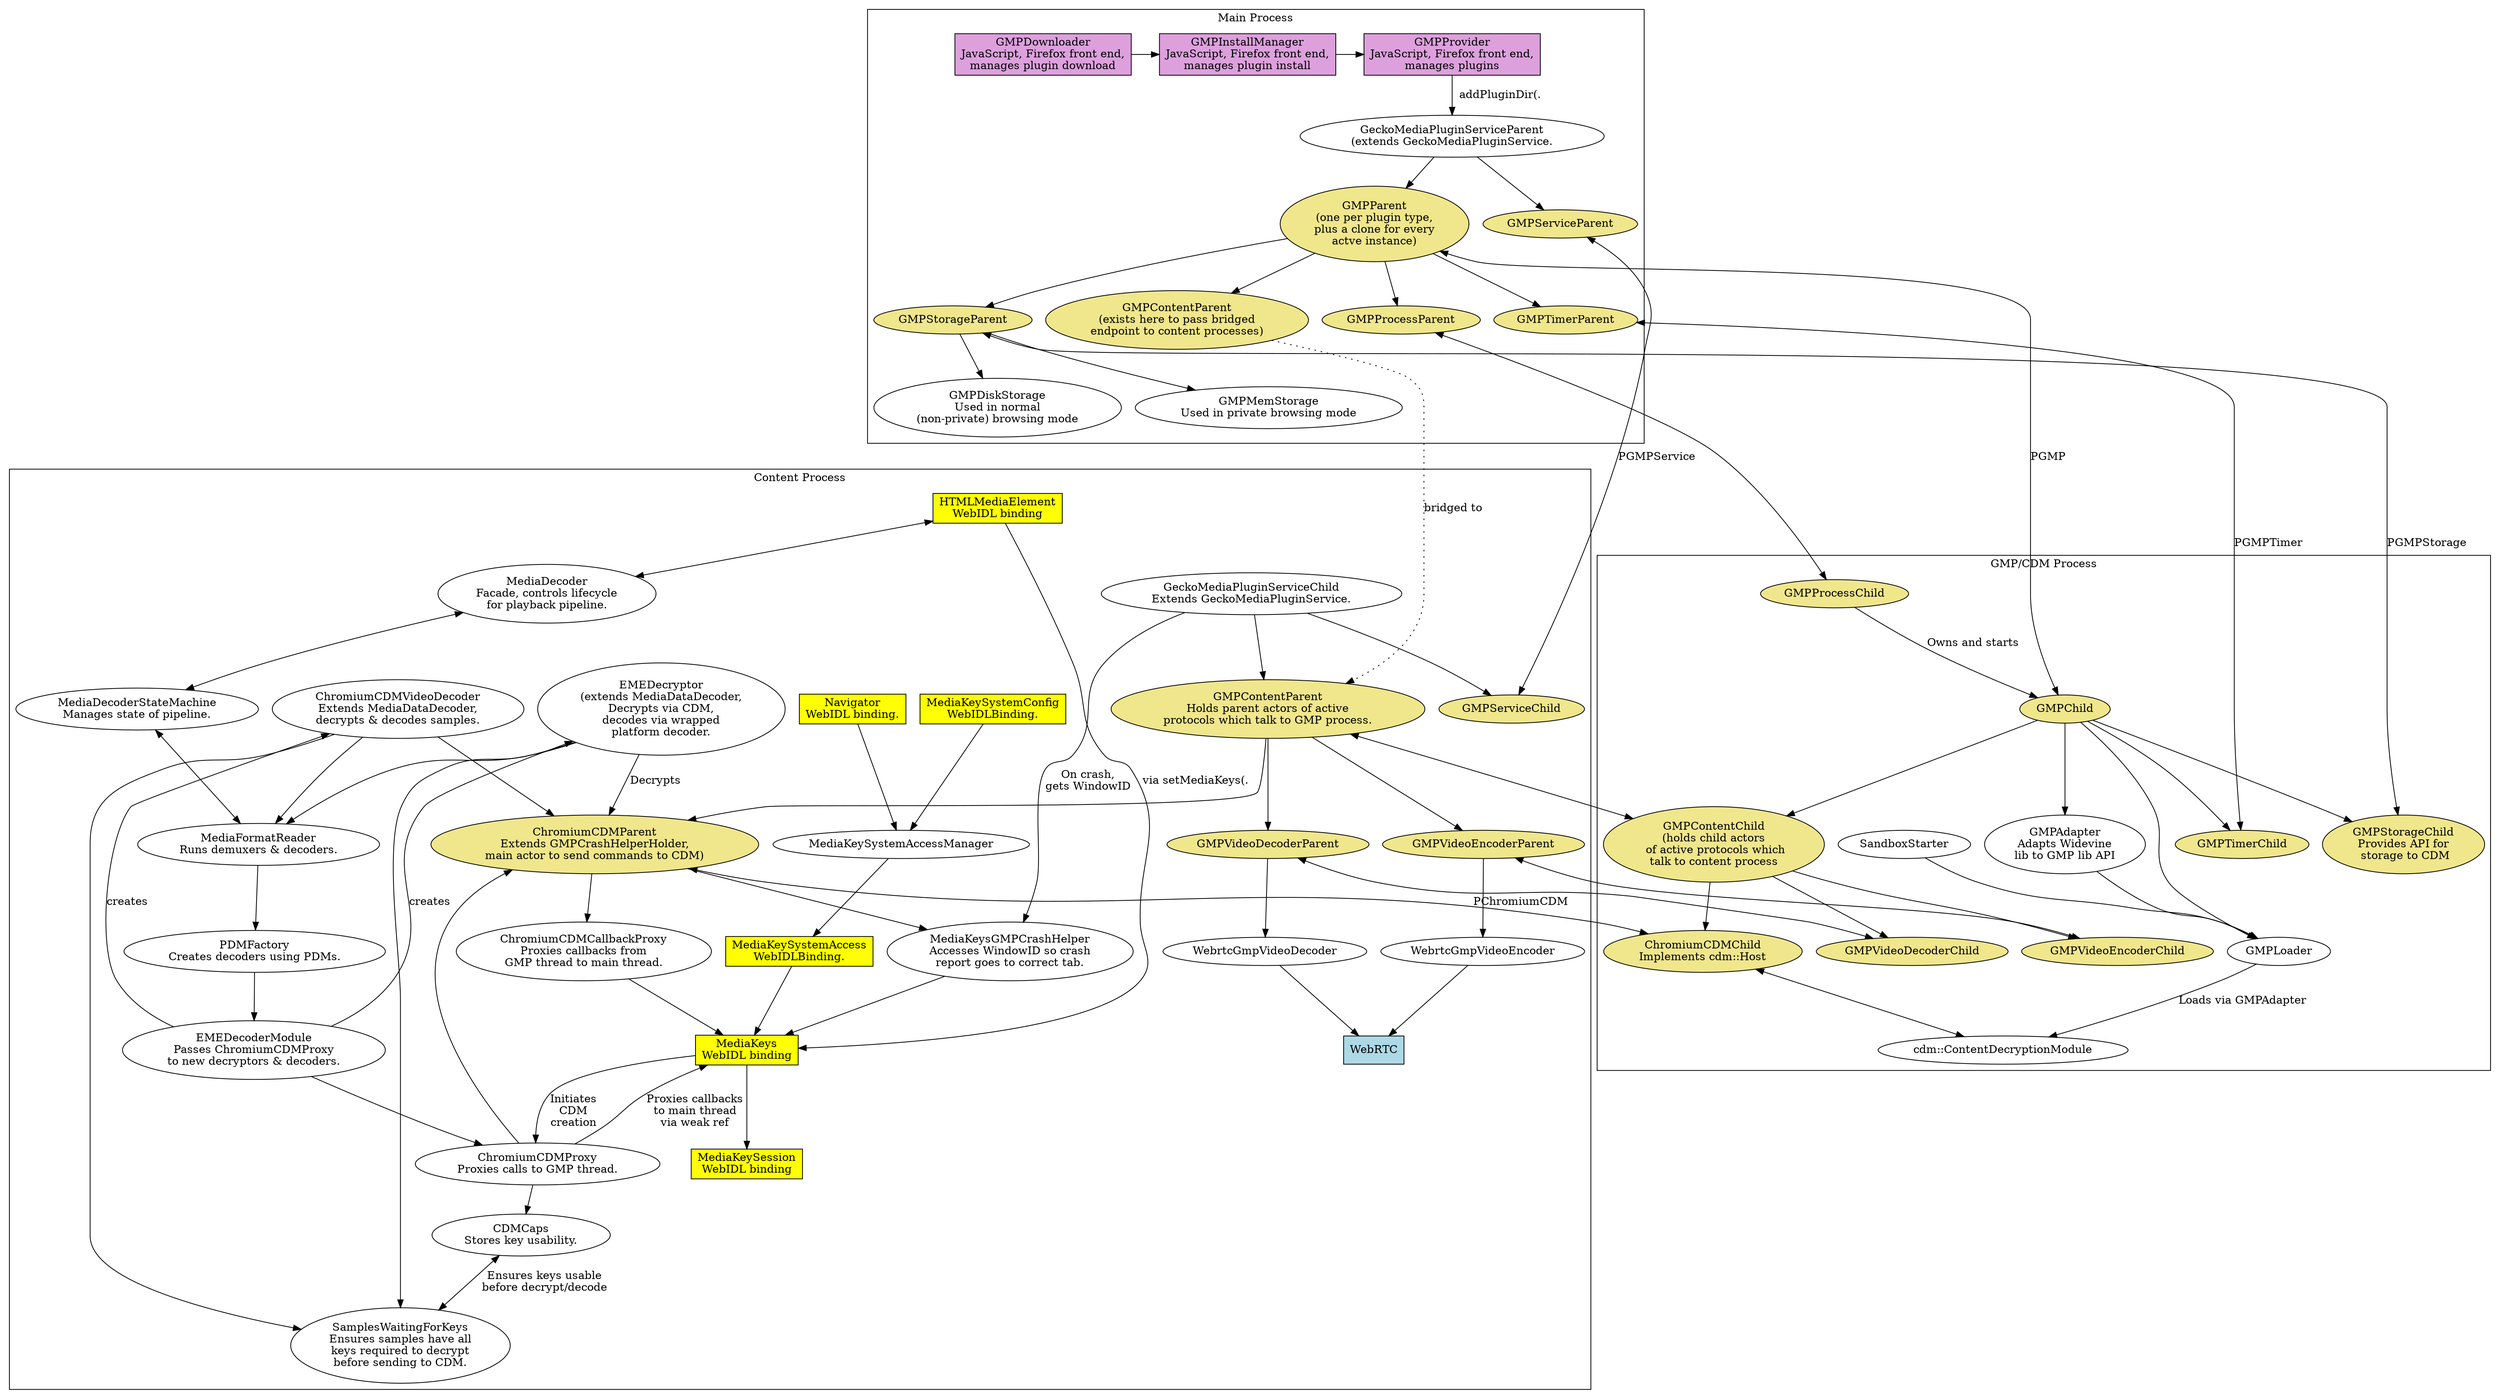 digraph {
    subgraph cluster_main_process {
        label = "Main Process";
        GeckoMediaPluginServiceParent -> GMPParent
        GMPParent -> main_GMPContentParent

        main_GMPContentParent [label="GMPContentParent\n(exists here to pass bridged\nendpoint to content processes)", style=filled, fillcolor=khaki]
        GeckoMediaPluginServiceParent [label="GeckoMediaPluginServiceParent\n(extends GeckoMediaPluginService."]
        GMPServiceParent [style=filled, fillcolor=khaki]
        GMPParent [label="GMPParent\n(one per plugin type,\nplus a clone for every\nactve instance)", style=filled, fillcolor=khaki]
        GMPTimerParent [style=filled, fillcolor=khaki]
        GMPStorageParent [style=filled, fillcolor=khaki]
        GMPProcessParent [style=filled, fillcolor=khaki]

        GeckoMediaPluginServiceParent -> GMPServiceParent
        GMPParent -> GMPStorageParent
        GMPStorageParent [label="GMPStorageParent"]
        GMPParent -> GMPTimerParent
        GMPParent -> GMPProcessParent

        GMPProvider [label="GMPProvider\nJavaScript, Firefox front end,\nmanages plugins", shape=box, style=filled, fillcolor=plum]
        GMPInstallManager [label="GMPInstallManager\nJavaScript, Firefox front end,\nmanages plugin install", shape=box, style=filled, fillcolor=plum]
        GMPDownloader [label="GMPDownloader\nJavaScript, Firefox front end,\nmanages plugin download", shape=box, style=filled, fillcolor=plum]
        GMPProvider -> GeckoMediaPluginServiceParent [label="  addPluginDir(."]
        GMPDownloader -> GMPInstallManager
        GMPInstallManager -> GMPProvider
        {rank=same GMPProvider GMPInstallManager GMPDownloader}

        GMPDiskStorage [label="GMPDiskStorage\nUsed in normal\n(non-private) browsing mode"]
        GMPMemStorage [label="GMPMemStorage\nUsed in private browsing mode"]

        GMPStorageParent -> GMPDiskStorage
        GMPStorageParent -> GMPMemStorage

    }

    main_GMPContentParent -> content_GMPContentParent [style=dotted, label="bridged to"]

    subgraph cluster_gmp_process {
        label = "GMP/CDM Process"

        GMPAdapter [label="GMPAdapter\nAdapts Widevine\nlib to GMP lib API"]
        GMPStorageChild [label="GMPStorageChild\nProvides API for\n storage to CDM", style=filled, fillcolor=khaki]
        ChromiumCDMChild [label="ChromiumCDMChild\nImplements cdm::Host", style=filled, fillcolor=khaki]
        GMPTimerChild [style=filled, fillcolor=khaki]
        GMPChild [style=filled, fillcolor=khaki]
        GMPVideoDecoderChild [style=filled, fillcolor=khaki]
        GMPVideoEncoderChild [style=filled, fillcolor=khaki]
        GMPContentChild [style=filled, fillcolor=khaki]
        GMPProcessChild [style=filled, fillcolor=khaki]

        GMPProcessChild -> GMPChild [label="Owns and starts"]

        GMPChild -> GMPLoader
        GMPChild -> GMPAdapter
        GMPAdapter -> GMPLoader
        GMPLoader -> cdm [label="Loads via GMPAdapter"]
        SandboxStarter -> GMPLoader

        cdm [label="cdm::ContentDecryptionModule"]
        GMPChild -> GMPContentChild
        GMPChild -> GMPTimerChild
        GMPChild -> GMPStorageChild

        GMPContentChild -> ChromiumCDMChild
        GMPContentChild -> GMPVideoDecoderChild
        GMPContentChild -> GMPVideoEncoderChild

        edge[dir=both]
        ChromiumCDMChild -> cdm
        GMPContentChild [label="GMPContentChild\n(holds child actors\n of active protocols which\ntalk to content process"]
    }

    subgraph cluster_content_process {
        label = "Content Process"

        GMPServiceChild
        GeckoMediaPluginServiceChild -> GMPServiceChild

        WebRTC [label="WebRTC", shape=box, style=filled, fillcolor=lightblue]

        content_GMPContentParent [label="GMPContentParent\nHolds parent actors of active\nprotocols which talk to GMP process.", style=filled, fillcolor=khaki]
        ChromiumCDMProxy [label="ChromiumCDMProxy\nProxies calls to GMP thread."]
        ChromiumCDMCallbackProxy [label="ChromiumCDMCallbackProxy\nProxies callbacks from\nGMP thread to main thread."]
        CDMCaps [label="CDMCaps\nStores key usability."]
        SamplesWaitingForKeys [label="SamplesWaitingForKeys\nEnsures samples have all\nkeys required to decrypt\nbefore sending to CDM."]
        ChromiumCDMVideoDecoder [label="ChromiumCDMVideoDecoder\nExtends MediaDataDecoder,\ndecrypts & decodes samples."]
        EMEDecryptor [label="EMEDecryptor\n(extends MediaDataDecoder,\nDecrypts via CDM,\ndecodes via wrapped\nplatform decoder."]
        MediaKeys [label="MediaKeys\nWebIDL binding", shape=box, style=filled, fillcolor=yellow]
        MediaKeySession [label="MediaKeySession\nWebIDL binding", shape=box, style=filled, fillcolor=yellow]
        HTMLMediaElement [label="HTMLMediaElement\nWebIDL binding", shape=box, style=filled, fillcolor=yellow]
        MediaKeysGMPCrashHelper [label="MediaKeysGMPCrashHelper\nAccesses WindowID so crash\nreport goes to correct tab."]
        ChromiumCDMParent [label="ChromiumCDMParent\nExtends GMPCrashHelperHolder,\nmain actor to send commands to CDM)", style=filled, fillcolor=khaki]
        GeckoMediaPluginServiceChild [label="GeckoMediaPluginServiceChild\nExtends GeckoMediaPluginService."]
        EMEDecoderModule [label="EMEDecoderModule\nPasses ChromiumCDMProxy\nto new decryptors & decoders."]
        MediaDecoder [label="MediaDecoder\nFacade, controls lifecycle\nfor playback pipeline."]
        PDMFactory [label="PDMFactory\nCreates decoders using PDMs."]
        MediaDecoderStateMachine [label="MediaDecoderStateMachine\nManages state of pipeline."]
        MediaFormatReader [label="MediaFormatReader\nRuns demuxers & decoders."]
        Navigator [label="Navigator\nWebIDL binding.", shape=box, style=filled, fillcolor=yellow]
        MediaKeySystemAccessManager [label="MediaKeySystemAccessManager"]
        MediaKeySystemConfig [label="MediaKeySystemConfig\nWebIDLBinding.", shape=box, style=filled, fillcolor=yellow]
        MediaKeySystemAccess [label="MediaKeySystemAccess\nWebIDLBinding.", shape=box, style=filled, fillcolor=yellow]
        GMPServiceChild [style=filled, fillcolor=khaki]
        GMPVideoDecoderParent [style=filled, fillcolor=khaki]
        GMPVideoEncoderParent [style=filled, fillcolor=khaki]

        GeckoMediaPluginServiceChild -> content_GMPContentParent
        content_GMPContentParent -> ChromiumCDMParent
        ChromiumCDMParent -> ChromiumCDMCallbackProxy
        ChromiumCDMCallbackProxy -> MediaKeys
        ChromiumCDMProxy -> MediaKeys [label="Proxies callbacks\nto main thread\nvia weak ref"]
        ChromiumCDMProxy -> ChromiumCDMParent
        ChromiumCDMProxy -> CDMCaps
        ChromiumCDMVideoDecoder -> ChromiumCDMParent
        EMEDecryptor -> ChromiumCDMParent [label="Decrypts"]
        EMEDecryptor -> MediaFormatReader
        ChromiumCDMVideoDecoder -> SamplesWaitingForKeys
        ChromiumCDMVideoDecoder -> MediaFormatReader
        EMEDecryptor -> SamplesWaitingForKeys
        {rank=same EMEDecryptor ChromiumCDMVideoDecoder}

        MediaKeys -> MediaKeySession
        MediaKeys -> ChromiumCDMProxy [label="Initiates\nCDM\ncreation"]
        MediaKeysGMPCrashHelper -> MediaKeys
        ChromiumCDMParent -> MediaKeysGMPCrashHelper
        GeckoMediaPluginServiceChild -> MediaKeysGMPCrashHelper [label="On crash,\ngets WindowID"]
        HTMLMediaElement -> MediaKeys [label="via setMediaKeys(."]

        EMEDecoderModule -> EMEDecryptor [label="creates"]
        EMEDecoderModule -> ChromiumCDMVideoDecoder [label="creates"]
        EMEDecoderModule -> ChromiumCDMProxy

        MediaFormatReader -> PDMFactory
        PDMFactory -> EMEDecoderModule

        content_GMPContentParent -> GMPVideoDecoderParent
        content_GMPContentParent -> GMPVideoEncoderParent

        GMPVideoDecoderParent -> WebrtcGmpVideoDecoder
        GMPVideoEncoderParent -> WebrtcGmpVideoEncoder

        WebrtcGmpVideoDecoder -> WebRTC
        WebrtcGmpVideoEncoder -> WebRTC

        Navigator -> MediaKeySystemAccessManager
        MediaKeySystemAccess -> MediaKeys
        MediaKeySystemConfig -> MediaKeySystemAccessManager
        MediaKeySystemAccessManager -> MediaKeySystemAccess

        edge[dir=both]
        CDMCaps -> SamplesWaitingForKeys [label="Ensures keys usable\nbefore decrypt/decode"]
        HTMLMediaElement -> MediaDecoder
        MediaDecoder -> MediaDecoderStateMachine
        MediaDecoderStateMachine -> MediaFormatReader
    }

    edge[dir=both]
    GMPParent -> GMPChild [label=PGMP]
    GMPServiceParent -> GMPServiceChild [label="PGMPService"]
    ChromiumCDMParent -> ChromiumCDMChild [label="PChromiumCDM"]
    GMPContentChild -> content_GMPContentParent
    GMPStorageParent -> GMPStorageChild [label="PGMPStorage"]
    GMPTimerParent -> GMPTimerChild [label="PGMPTimer"]
    GMPProcessParent -> GMPProcessChild

    GMPVideoDecoderParent -> GMPVideoDecoderChild
    GMPVideoEncoderParent -> GMPVideoEncoderChild

    // Use invisible edge to try to force main process to appear over GMP process.
    edge[style="invis"]
    GMPDiskStorage -> HTMLMediaElement
}